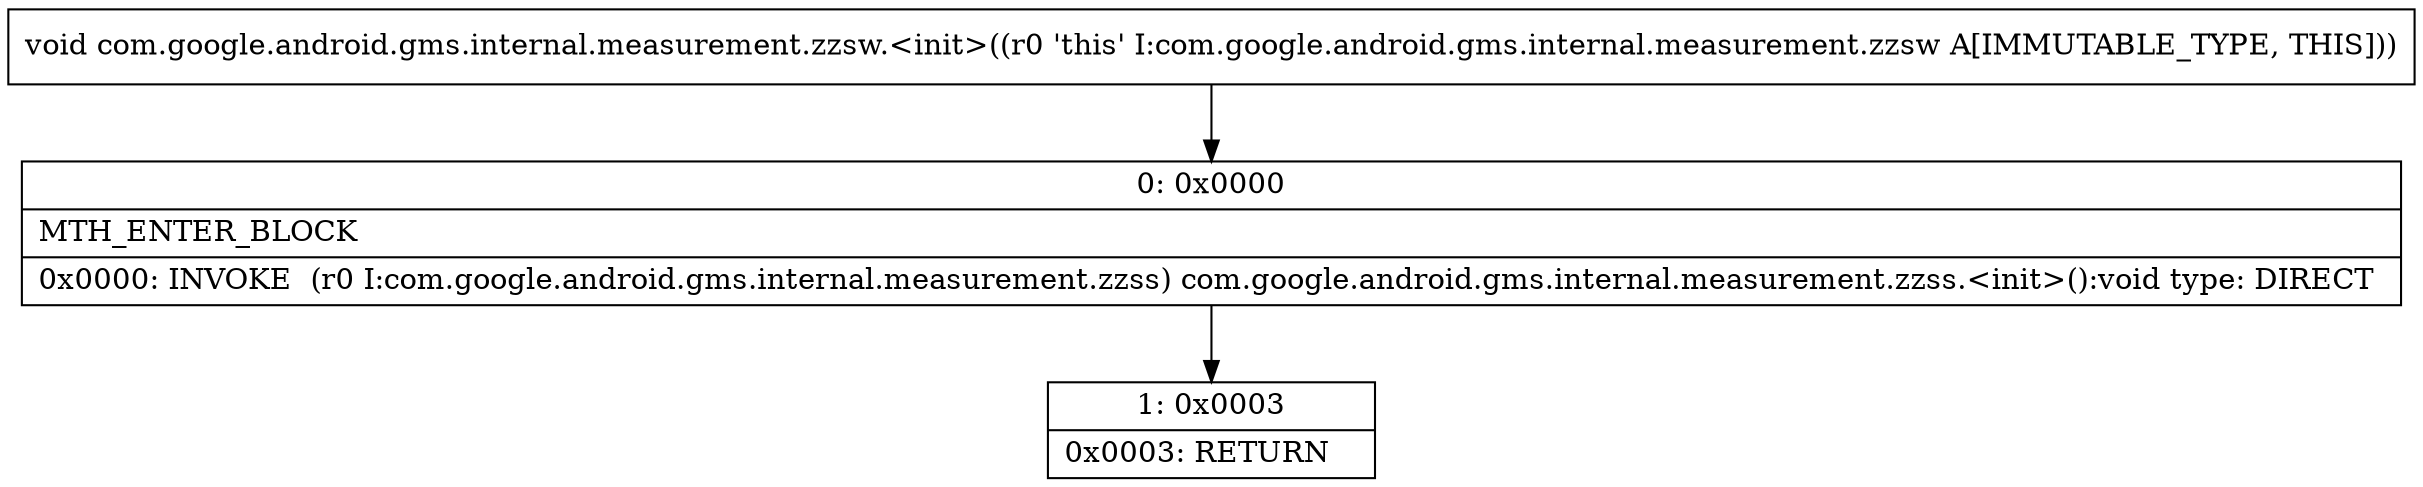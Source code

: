 digraph "CFG forcom.google.android.gms.internal.measurement.zzsw.\<init\>()V" {
Node_0 [shape=record,label="{0\:\ 0x0000|MTH_ENTER_BLOCK\l|0x0000: INVOKE  (r0 I:com.google.android.gms.internal.measurement.zzss) com.google.android.gms.internal.measurement.zzss.\<init\>():void type: DIRECT \l}"];
Node_1 [shape=record,label="{1\:\ 0x0003|0x0003: RETURN   \l}"];
MethodNode[shape=record,label="{void com.google.android.gms.internal.measurement.zzsw.\<init\>((r0 'this' I:com.google.android.gms.internal.measurement.zzsw A[IMMUTABLE_TYPE, THIS])) }"];
MethodNode -> Node_0;
Node_0 -> Node_1;
}

